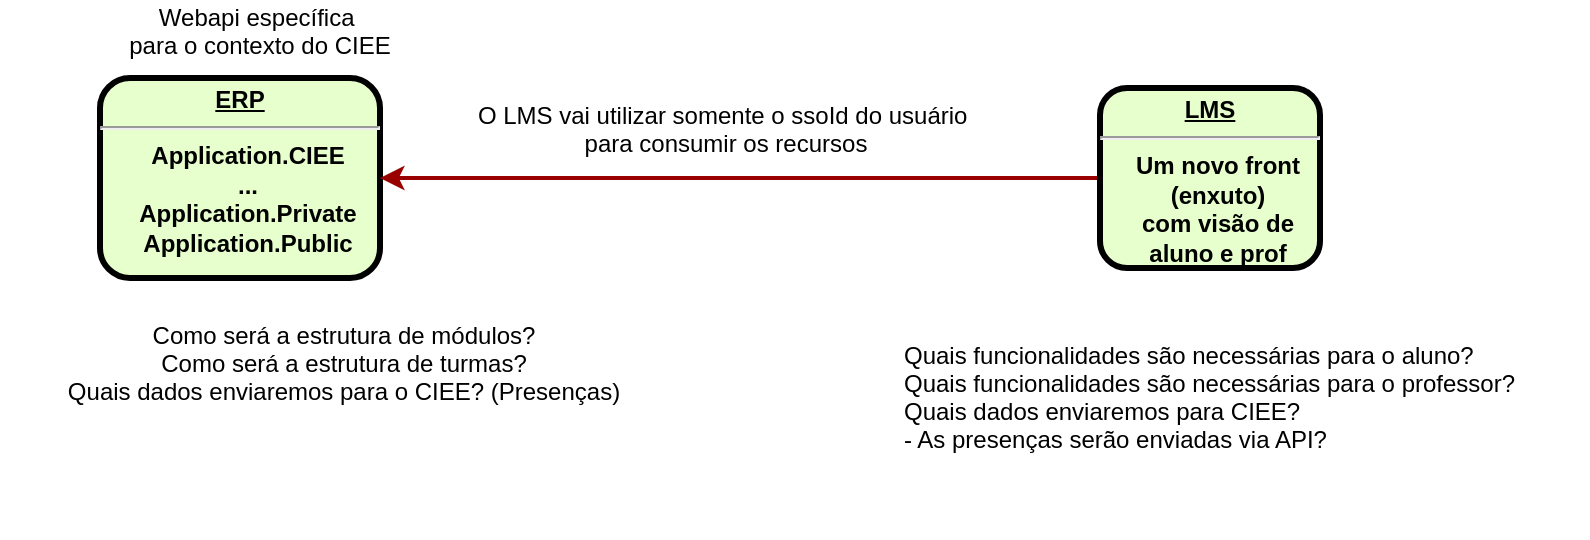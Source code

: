 <mxfile version="26.0.11">
  <diagram name="Page-1" id="c7558073-3199-34d8-9f00-42111426c3f3">
    <mxGraphModel dx="1434" dy="738" grid="1" gridSize="10" guides="1" tooltips="1" connect="1" arrows="1" fold="1" page="1" pageScale="1" pageWidth="826" pageHeight="1169" background="none" math="0" shadow="0">
      <root>
        <mxCell id="0" />
        <mxCell id="1" parent="0" />
        <mxCell id="2" value="&lt;p style=&quot;margin: 4px 0px 0px; text-decoration: underline;&quot;&gt;&lt;strong&gt;ERP&lt;br&gt;&lt;/strong&gt;&lt;/p&gt;&lt;hr&gt;&lt;p style=&quot;margin: 0px; margin-left: 8px;&quot;&gt;Application.CIEE&lt;/p&gt;&lt;p style=&quot;margin: 0px; margin-left: 8px;&quot;&gt;...&lt;/p&gt;&lt;p style=&quot;margin: 0px; margin-left: 8px;&quot;&gt;Application.Private&lt;/p&gt;&lt;p style=&quot;margin: 0px; margin-left: 8px;&quot;&gt;Application.Public&lt;/p&gt;" style="verticalAlign=middle;align=center;overflow=fill;fontSize=12;fontFamily=Helvetica;html=1;rounded=1;fontStyle=1;strokeWidth=3;fillColor=#E6FFCC" parent="1" vertex="1">
          <mxGeometry x="70" y="100" width="140" height="100" as="geometry" />
        </mxCell>
        <mxCell id="qSZGHppJdApFGwv3EscU-97" style="edgeStyle=orthogonalEdgeStyle;rounded=1;orthogonalLoop=1;jettySize=auto;html=1;entryX=1;entryY=0.5;entryDx=0;entryDy=0;strokeColor=#990000;strokeWidth=2;curved=0;" edge="1" parent="1" source="8" target="2">
          <mxGeometry relative="1" as="geometry" />
        </mxCell>
        <mxCell id="8" value="&lt;p style=&quot;margin: 0px; margin-top: 4px; text-align: center; text-decoration: underline;&quot;&gt;&lt;strong&gt;LMS&lt;/strong&gt;&lt;/p&gt;&lt;hr&gt;&lt;p style=&quot;margin: 0px; margin-left: 8px;&quot;&gt;Um novo front&lt;br&gt;(enxuto)&lt;/p&gt;&lt;p style=&quot;margin: 0px; margin-left: 8px;&quot;&gt;com visão de&lt;/p&gt;&lt;p style=&quot;margin: 0px; margin-left: 8px;&quot;&gt;aluno e prof&lt;/p&gt;" style="verticalAlign=middle;align=center;overflow=fill;fontSize=12;fontFamily=Helvetica;html=1;rounded=1;fontStyle=1;strokeWidth=3;fillColor=#E6FFCC" parent="1" vertex="1">
          <mxGeometry x="570" y="105" width="110" height="90" as="geometry" />
        </mxCell>
        <mxCell id="52" value="Webapi específica &#xa;para o contexto do CIEE" style="text;spacingTop=-5;align=center" parent="1" vertex="1">
          <mxGeometry x="100" y="61" width="100" height="39" as="geometry" />
        </mxCell>
        <mxCell id="61" value="O LMS vai utilizar somente o ssoId do usuário &#xa;para consumir os recursos" style="text;spacingTop=-5;align=center" parent="1" vertex="1">
          <mxGeometry x="244" y="110" width="278" height="20" as="geometry" />
        </mxCell>
        <mxCell id="qSZGHppJdApFGwv3EscU-100" value="Quais funcionalidades são necessárias para o aluno?&#xa;Quais funcionalidades são necessárias para o professor?&#xa;Quais dados enviaremos para CIEE?&#xa;- As presenças serão enviadas via API?&#xa;&#xa;  &#xa;" style="text;spacingTop=-5;align=left;" vertex="1" parent="1">
          <mxGeometry x="470" y="230" width="344" height="100" as="geometry" />
        </mxCell>
        <mxCell id="qSZGHppJdApFGwv3EscU-101" value="Como será a estrutura de módulos?&#xa;Como será a estrutura de turmas?&#xa;Quais dados enviaremos para o CIEE? (Presenças)" style="text;spacingTop=-5;align=center" vertex="1" parent="1">
          <mxGeometry x="20" y="220" width="344" height="60" as="geometry" />
        </mxCell>
      </root>
    </mxGraphModel>
  </diagram>
</mxfile>
